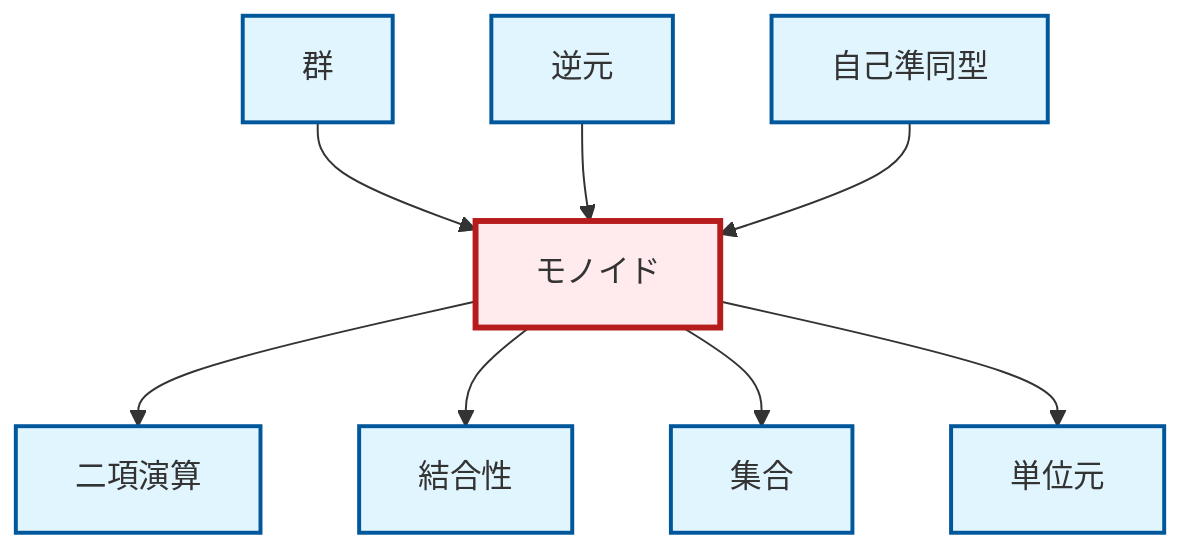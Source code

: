 graph TD
    classDef definition fill:#e1f5fe,stroke:#01579b,stroke-width:2px
    classDef theorem fill:#f3e5f5,stroke:#4a148c,stroke-width:2px
    classDef axiom fill:#fff3e0,stroke:#e65100,stroke-width:2px
    classDef example fill:#e8f5e9,stroke:#1b5e20,stroke-width:2px
    classDef current fill:#ffebee,stroke:#b71c1c,stroke-width:3px
    def-binary-operation["二項演算"]:::definition
    def-identity-element["単位元"]:::definition
    def-inverse-element["逆元"]:::definition
    def-endomorphism["自己準同型"]:::definition
    def-set["集合"]:::definition
    def-group["群"]:::definition
    def-associativity["結合性"]:::definition
    def-monoid["モノイド"]:::definition
    def-monoid --> def-binary-operation
    def-monoid --> def-associativity
    def-group --> def-monoid
    def-monoid --> def-set
    def-monoid --> def-identity-element
    def-inverse-element --> def-monoid
    def-endomorphism --> def-monoid
    class def-monoid current